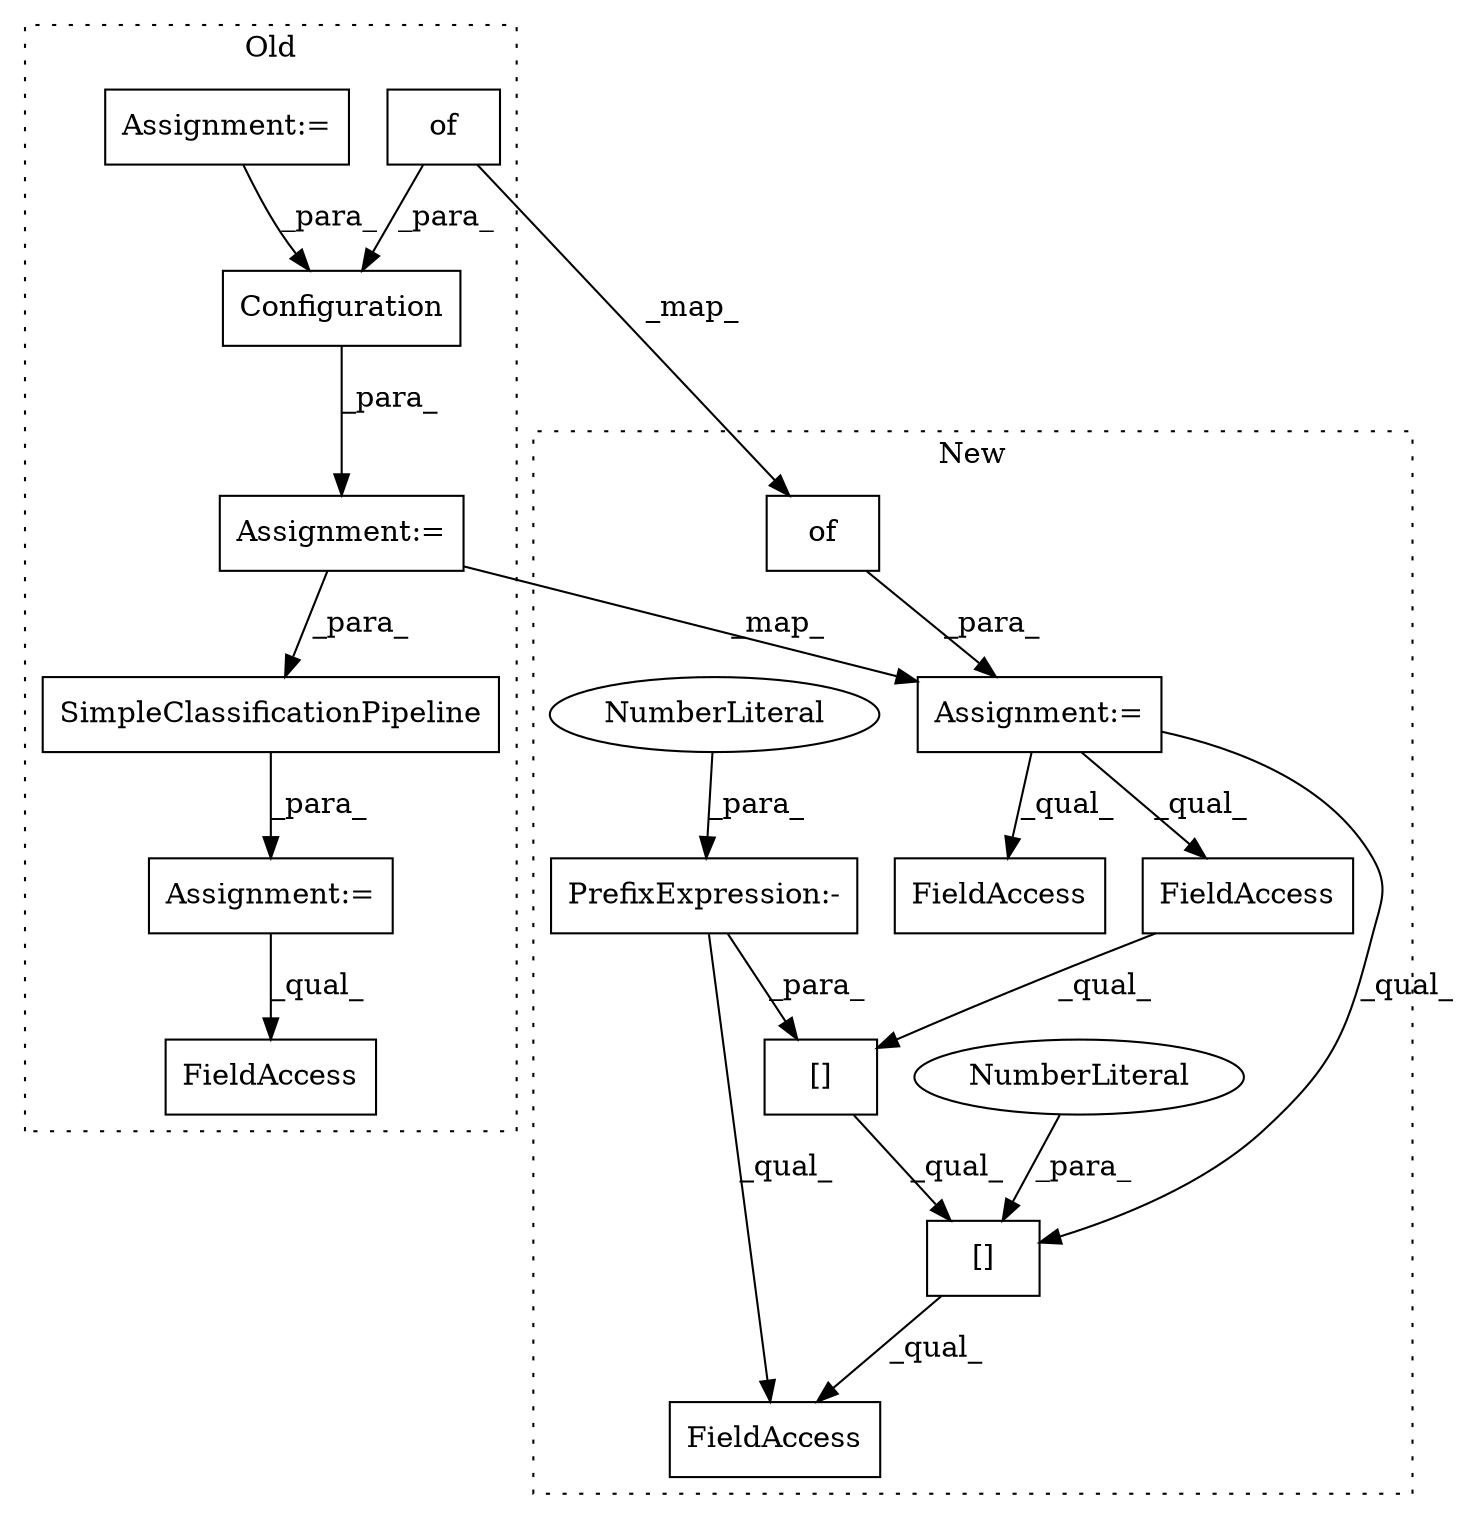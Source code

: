 digraph G {
subgraph cluster0 {
1 [label="SimpleClassificationPipeline" a="32" s="21336,21371" l="29,1" shape="box"];
4 [label="Assignment:=" a="7" s="21335" l="1" shape="box"];
7 [label="Configuration" a="32" s="20616,21325" l="14,1" shape="box"];
9 [label="of" a="32" s="20637,21324" l="3,1" shape="box"];
14 [label="Assignment:=" a="7" s="20615" l="1" shape="box"];
16 [label="FieldAccess" a="22" s="21599" l="13" shape="box"];
17 [label="Assignment:=" a="7" s="20407" l="28" shape="box"];
label = "Old";
style="dotted";
}
subgraph cluster1 {
2 [label="[]" a="2" s="20313,20325" l="10,1" shape="box"];
3 [label="FieldAccess" a="22" s="20313" l="9" shape="box"];
5 [label="[]" a="2" s="20313,20328" l="14,1" shape="box"];
6 [label="NumberLiteral" a="34" s="20327" l="1" shape="ellipse"];
8 [label="FieldAccess" a="22" s="20313" l="30" shape="box"];
10 [label="of" a="32" s="19324,20011" l="3,1" shape="box"];
11 [label="FieldAccess" a="22" s="21088" l="30" shape="box"];
12 [label="PrefixExpression:-" a="38" s="20323" l="1" shape="box"];
13 [label="NumberLiteral" a="34" s="20324" l="1" shape="ellipse"];
15 [label="Assignment:=" a="7" s="19319" l="1" shape="box"];
label = "New";
style="dotted";
}
1 -> 4 [label="_para_"];
2 -> 5 [label="_qual_"];
3 -> 2 [label="_qual_"];
4 -> 16 [label="_qual_"];
5 -> 8 [label="_qual_"];
6 -> 5 [label="_para_"];
7 -> 14 [label="_para_"];
9 -> 10 [label="_map_"];
9 -> 7 [label="_para_"];
10 -> 15 [label="_para_"];
12 -> 8 [label="_qual_"];
12 -> 2 [label="_para_"];
13 -> 12 [label="_para_"];
14 -> 1 [label="_para_"];
14 -> 15 [label="_map_"];
15 -> 3 [label="_qual_"];
15 -> 11 [label="_qual_"];
15 -> 5 [label="_qual_"];
17 -> 7 [label="_para_"];
}